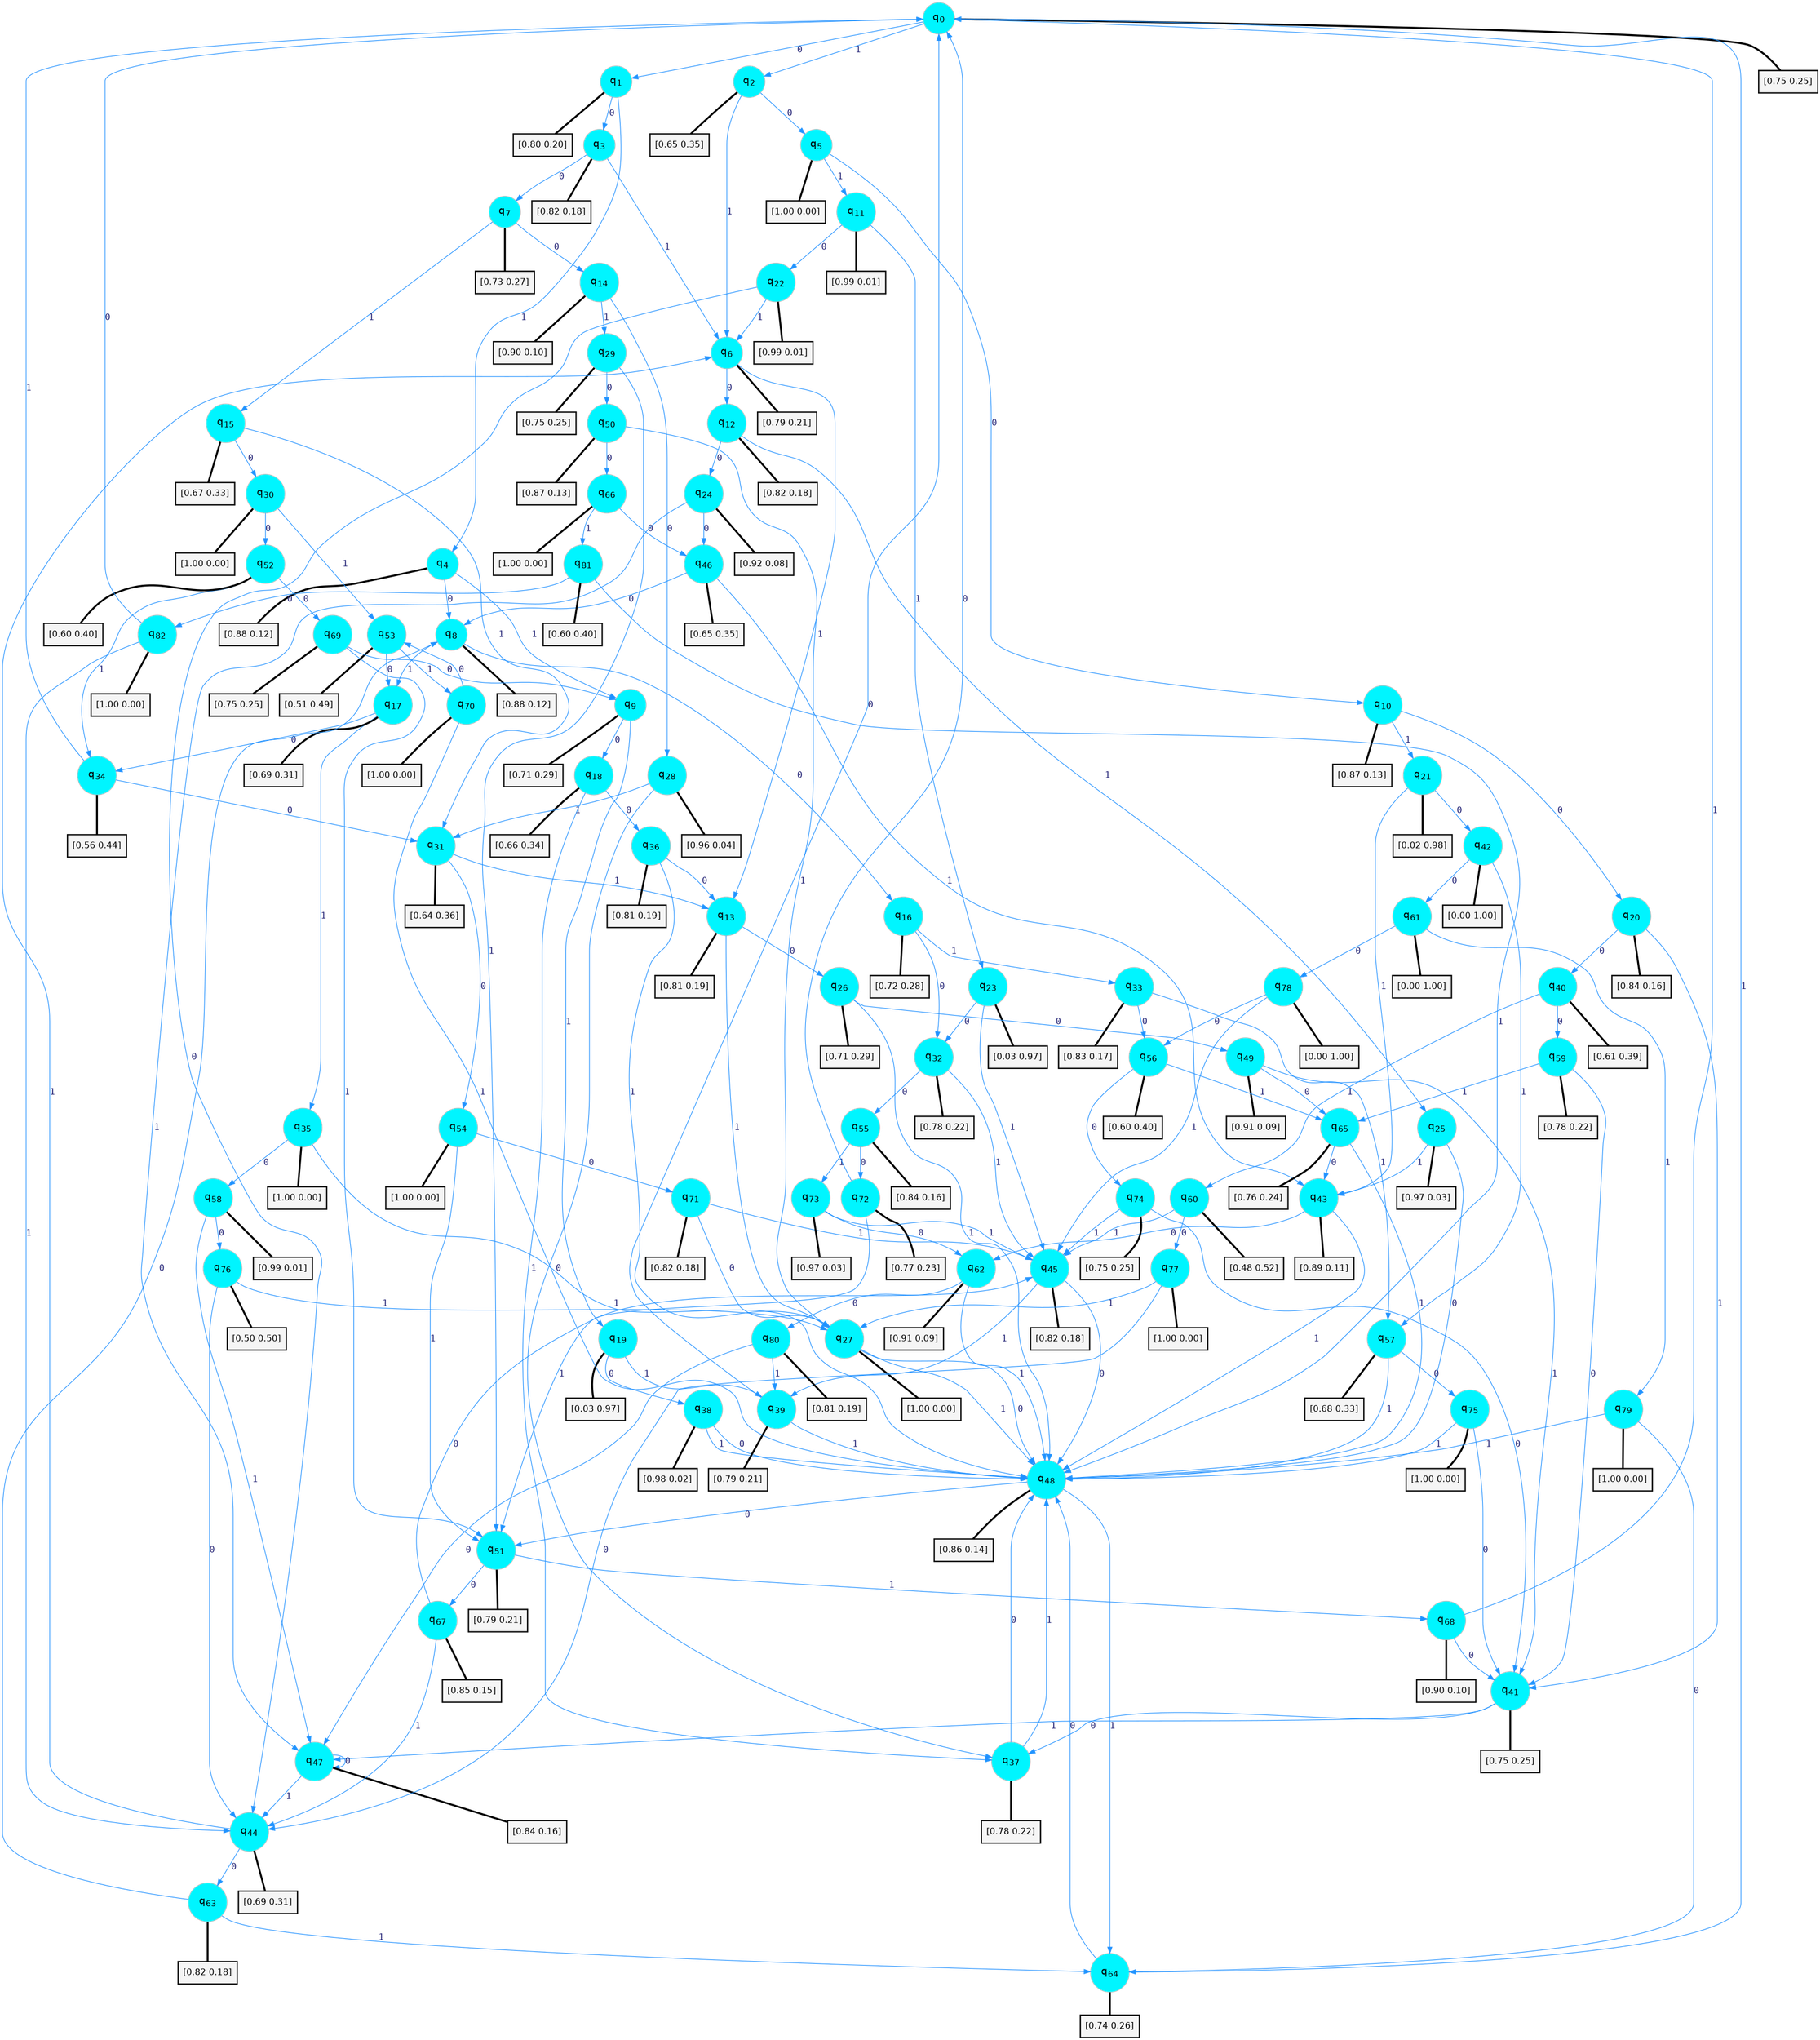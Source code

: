 digraph G {
graph [
bgcolor=transparent, dpi=300, rankdir=TD, size="40,25"];
node [
color=gray, fillcolor=turquoise1, fontcolor=black, fontname=Helvetica, fontsize=16, fontweight=bold, shape=circle, style=filled];
edge [
arrowsize=1, color=dodgerblue1, fontcolor=midnightblue, fontname=courier, fontweight=bold, penwidth=1, style=solid, weight=20];
0[label=<q<SUB>0</SUB>>];
1[label=<q<SUB>1</SUB>>];
2[label=<q<SUB>2</SUB>>];
3[label=<q<SUB>3</SUB>>];
4[label=<q<SUB>4</SUB>>];
5[label=<q<SUB>5</SUB>>];
6[label=<q<SUB>6</SUB>>];
7[label=<q<SUB>7</SUB>>];
8[label=<q<SUB>8</SUB>>];
9[label=<q<SUB>9</SUB>>];
10[label=<q<SUB>10</SUB>>];
11[label=<q<SUB>11</SUB>>];
12[label=<q<SUB>12</SUB>>];
13[label=<q<SUB>13</SUB>>];
14[label=<q<SUB>14</SUB>>];
15[label=<q<SUB>15</SUB>>];
16[label=<q<SUB>16</SUB>>];
17[label=<q<SUB>17</SUB>>];
18[label=<q<SUB>18</SUB>>];
19[label=<q<SUB>19</SUB>>];
20[label=<q<SUB>20</SUB>>];
21[label=<q<SUB>21</SUB>>];
22[label=<q<SUB>22</SUB>>];
23[label=<q<SUB>23</SUB>>];
24[label=<q<SUB>24</SUB>>];
25[label=<q<SUB>25</SUB>>];
26[label=<q<SUB>26</SUB>>];
27[label=<q<SUB>27</SUB>>];
28[label=<q<SUB>28</SUB>>];
29[label=<q<SUB>29</SUB>>];
30[label=<q<SUB>30</SUB>>];
31[label=<q<SUB>31</SUB>>];
32[label=<q<SUB>32</SUB>>];
33[label=<q<SUB>33</SUB>>];
34[label=<q<SUB>34</SUB>>];
35[label=<q<SUB>35</SUB>>];
36[label=<q<SUB>36</SUB>>];
37[label=<q<SUB>37</SUB>>];
38[label=<q<SUB>38</SUB>>];
39[label=<q<SUB>39</SUB>>];
40[label=<q<SUB>40</SUB>>];
41[label=<q<SUB>41</SUB>>];
42[label=<q<SUB>42</SUB>>];
43[label=<q<SUB>43</SUB>>];
44[label=<q<SUB>44</SUB>>];
45[label=<q<SUB>45</SUB>>];
46[label=<q<SUB>46</SUB>>];
47[label=<q<SUB>47</SUB>>];
48[label=<q<SUB>48</SUB>>];
49[label=<q<SUB>49</SUB>>];
50[label=<q<SUB>50</SUB>>];
51[label=<q<SUB>51</SUB>>];
52[label=<q<SUB>52</SUB>>];
53[label=<q<SUB>53</SUB>>];
54[label=<q<SUB>54</SUB>>];
55[label=<q<SUB>55</SUB>>];
56[label=<q<SUB>56</SUB>>];
57[label=<q<SUB>57</SUB>>];
58[label=<q<SUB>58</SUB>>];
59[label=<q<SUB>59</SUB>>];
60[label=<q<SUB>60</SUB>>];
61[label=<q<SUB>61</SUB>>];
62[label=<q<SUB>62</SUB>>];
63[label=<q<SUB>63</SUB>>];
64[label=<q<SUB>64</SUB>>];
65[label=<q<SUB>65</SUB>>];
66[label=<q<SUB>66</SUB>>];
67[label=<q<SUB>67</SUB>>];
68[label=<q<SUB>68</SUB>>];
69[label=<q<SUB>69</SUB>>];
70[label=<q<SUB>70</SUB>>];
71[label=<q<SUB>71</SUB>>];
72[label=<q<SUB>72</SUB>>];
73[label=<q<SUB>73</SUB>>];
74[label=<q<SUB>74</SUB>>];
75[label=<q<SUB>75</SUB>>];
76[label=<q<SUB>76</SUB>>];
77[label=<q<SUB>77</SUB>>];
78[label=<q<SUB>78</SUB>>];
79[label=<q<SUB>79</SUB>>];
80[label=<q<SUB>80</SUB>>];
81[label=<q<SUB>81</SUB>>];
82[label=<q<SUB>82</SUB>>];
83[label="[0.75 0.25]", shape=box,fontcolor=black, fontname=Helvetica, fontsize=14, penwidth=2, fillcolor=whitesmoke,color=black];
84[label="[0.80 0.20]", shape=box,fontcolor=black, fontname=Helvetica, fontsize=14, penwidth=2, fillcolor=whitesmoke,color=black];
85[label="[0.65 0.35]", shape=box,fontcolor=black, fontname=Helvetica, fontsize=14, penwidth=2, fillcolor=whitesmoke,color=black];
86[label="[0.82 0.18]", shape=box,fontcolor=black, fontname=Helvetica, fontsize=14, penwidth=2, fillcolor=whitesmoke,color=black];
87[label="[0.88 0.12]", shape=box,fontcolor=black, fontname=Helvetica, fontsize=14, penwidth=2, fillcolor=whitesmoke,color=black];
88[label="[1.00 0.00]", shape=box,fontcolor=black, fontname=Helvetica, fontsize=14, penwidth=2, fillcolor=whitesmoke,color=black];
89[label="[0.79 0.21]", shape=box,fontcolor=black, fontname=Helvetica, fontsize=14, penwidth=2, fillcolor=whitesmoke,color=black];
90[label="[0.73 0.27]", shape=box,fontcolor=black, fontname=Helvetica, fontsize=14, penwidth=2, fillcolor=whitesmoke,color=black];
91[label="[0.88 0.12]", shape=box,fontcolor=black, fontname=Helvetica, fontsize=14, penwidth=2, fillcolor=whitesmoke,color=black];
92[label="[0.71 0.29]", shape=box,fontcolor=black, fontname=Helvetica, fontsize=14, penwidth=2, fillcolor=whitesmoke,color=black];
93[label="[0.87 0.13]", shape=box,fontcolor=black, fontname=Helvetica, fontsize=14, penwidth=2, fillcolor=whitesmoke,color=black];
94[label="[0.99 0.01]", shape=box,fontcolor=black, fontname=Helvetica, fontsize=14, penwidth=2, fillcolor=whitesmoke,color=black];
95[label="[0.82 0.18]", shape=box,fontcolor=black, fontname=Helvetica, fontsize=14, penwidth=2, fillcolor=whitesmoke,color=black];
96[label="[0.81 0.19]", shape=box,fontcolor=black, fontname=Helvetica, fontsize=14, penwidth=2, fillcolor=whitesmoke,color=black];
97[label="[0.90 0.10]", shape=box,fontcolor=black, fontname=Helvetica, fontsize=14, penwidth=2, fillcolor=whitesmoke,color=black];
98[label="[0.67 0.33]", shape=box,fontcolor=black, fontname=Helvetica, fontsize=14, penwidth=2, fillcolor=whitesmoke,color=black];
99[label="[0.72 0.28]", shape=box,fontcolor=black, fontname=Helvetica, fontsize=14, penwidth=2, fillcolor=whitesmoke,color=black];
100[label="[0.69 0.31]", shape=box,fontcolor=black, fontname=Helvetica, fontsize=14, penwidth=2, fillcolor=whitesmoke,color=black];
101[label="[0.66 0.34]", shape=box,fontcolor=black, fontname=Helvetica, fontsize=14, penwidth=2, fillcolor=whitesmoke,color=black];
102[label="[0.03 0.97]", shape=box,fontcolor=black, fontname=Helvetica, fontsize=14, penwidth=2, fillcolor=whitesmoke,color=black];
103[label="[0.84 0.16]", shape=box,fontcolor=black, fontname=Helvetica, fontsize=14, penwidth=2, fillcolor=whitesmoke,color=black];
104[label="[0.02 0.98]", shape=box,fontcolor=black, fontname=Helvetica, fontsize=14, penwidth=2, fillcolor=whitesmoke,color=black];
105[label="[0.99 0.01]", shape=box,fontcolor=black, fontname=Helvetica, fontsize=14, penwidth=2, fillcolor=whitesmoke,color=black];
106[label="[0.03 0.97]", shape=box,fontcolor=black, fontname=Helvetica, fontsize=14, penwidth=2, fillcolor=whitesmoke,color=black];
107[label="[0.92 0.08]", shape=box,fontcolor=black, fontname=Helvetica, fontsize=14, penwidth=2, fillcolor=whitesmoke,color=black];
108[label="[0.97 0.03]", shape=box,fontcolor=black, fontname=Helvetica, fontsize=14, penwidth=2, fillcolor=whitesmoke,color=black];
109[label="[0.71 0.29]", shape=box,fontcolor=black, fontname=Helvetica, fontsize=14, penwidth=2, fillcolor=whitesmoke,color=black];
110[label="[1.00 0.00]", shape=box,fontcolor=black, fontname=Helvetica, fontsize=14, penwidth=2, fillcolor=whitesmoke,color=black];
111[label="[0.96 0.04]", shape=box,fontcolor=black, fontname=Helvetica, fontsize=14, penwidth=2, fillcolor=whitesmoke,color=black];
112[label="[0.75 0.25]", shape=box,fontcolor=black, fontname=Helvetica, fontsize=14, penwidth=2, fillcolor=whitesmoke,color=black];
113[label="[1.00 0.00]", shape=box,fontcolor=black, fontname=Helvetica, fontsize=14, penwidth=2, fillcolor=whitesmoke,color=black];
114[label="[0.64 0.36]", shape=box,fontcolor=black, fontname=Helvetica, fontsize=14, penwidth=2, fillcolor=whitesmoke,color=black];
115[label="[0.78 0.22]", shape=box,fontcolor=black, fontname=Helvetica, fontsize=14, penwidth=2, fillcolor=whitesmoke,color=black];
116[label="[0.83 0.17]", shape=box,fontcolor=black, fontname=Helvetica, fontsize=14, penwidth=2, fillcolor=whitesmoke,color=black];
117[label="[0.56 0.44]", shape=box,fontcolor=black, fontname=Helvetica, fontsize=14, penwidth=2, fillcolor=whitesmoke,color=black];
118[label="[1.00 0.00]", shape=box,fontcolor=black, fontname=Helvetica, fontsize=14, penwidth=2, fillcolor=whitesmoke,color=black];
119[label="[0.81 0.19]", shape=box,fontcolor=black, fontname=Helvetica, fontsize=14, penwidth=2, fillcolor=whitesmoke,color=black];
120[label="[0.78 0.22]", shape=box,fontcolor=black, fontname=Helvetica, fontsize=14, penwidth=2, fillcolor=whitesmoke,color=black];
121[label="[0.98 0.02]", shape=box,fontcolor=black, fontname=Helvetica, fontsize=14, penwidth=2, fillcolor=whitesmoke,color=black];
122[label="[0.79 0.21]", shape=box,fontcolor=black, fontname=Helvetica, fontsize=14, penwidth=2, fillcolor=whitesmoke,color=black];
123[label="[0.61 0.39]", shape=box,fontcolor=black, fontname=Helvetica, fontsize=14, penwidth=2, fillcolor=whitesmoke,color=black];
124[label="[0.75 0.25]", shape=box,fontcolor=black, fontname=Helvetica, fontsize=14, penwidth=2, fillcolor=whitesmoke,color=black];
125[label="[0.00 1.00]", shape=box,fontcolor=black, fontname=Helvetica, fontsize=14, penwidth=2, fillcolor=whitesmoke,color=black];
126[label="[0.89 0.11]", shape=box,fontcolor=black, fontname=Helvetica, fontsize=14, penwidth=2, fillcolor=whitesmoke,color=black];
127[label="[0.69 0.31]", shape=box,fontcolor=black, fontname=Helvetica, fontsize=14, penwidth=2, fillcolor=whitesmoke,color=black];
128[label="[0.82 0.18]", shape=box,fontcolor=black, fontname=Helvetica, fontsize=14, penwidth=2, fillcolor=whitesmoke,color=black];
129[label="[0.65 0.35]", shape=box,fontcolor=black, fontname=Helvetica, fontsize=14, penwidth=2, fillcolor=whitesmoke,color=black];
130[label="[0.84 0.16]", shape=box,fontcolor=black, fontname=Helvetica, fontsize=14, penwidth=2, fillcolor=whitesmoke,color=black];
131[label="[0.86 0.14]", shape=box,fontcolor=black, fontname=Helvetica, fontsize=14, penwidth=2, fillcolor=whitesmoke,color=black];
132[label="[0.91 0.09]", shape=box,fontcolor=black, fontname=Helvetica, fontsize=14, penwidth=2, fillcolor=whitesmoke,color=black];
133[label="[0.87 0.13]", shape=box,fontcolor=black, fontname=Helvetica, fontsize=14, penwidth=2, fillcolor=whitesmoke,color=black];
134[label="[0.79 0.21]", shape=box,fontcolor=black, fontname=Helvetica, fontsize=14, penwidth=2, fillcolor=whitesmoke,color=black];
135[label="[0.60 0.40]", shape=box,fontcolor=black, fontname=Helvetica, fontsize=14, penwidth=2, fillcolor=whitesmoke,color=black];
136[label="[0.51 0.49]", shape=box,fontcolor=black, fontname=Helvetica, fontsize=14, penwidth=2, fillcolor=whitesmoke,color=black];
137[label="[1.00 0.00]", shape=box,fontcolor=black, fontname=Helvetica, fontsize=14, penwidth=2, fillcolor=whitesmoke,color=black];
138[label="[0.84 0.16]", shape=box,fontcolor=black, fontname=Helvetica, fontsize=14, penwidth=2, fillcolor=whitesmoke,color=black];
139[label="[0.60 0.40]", shape=box,fontcolor=black, fontname=Helvetica, fontsize=14, penwidth=2, fillcolor=whitesmoke,color=black];
140[label="[0.68 0.33]", shape=box,fontcolor=black, fontname=Helvetica, fontsize=14, penwidth=2, fillcolor=whitesmoke,color=black];
141[label="[0.99 0.01]", shape=box,fontcolor=black, fontname=Helvetica, fontsize=14, penwidth=2, fillcolor=whitesmoke,color=black];
142[label="[0.78 0.22]", shape=box,fontcolor=black, fontname=Helvetica, fontsize=14, penwidth=2, fillcolor=whitesmoke,color=black];
143[label="[0.48 0.52]", shape=box,fontcolor=black, fontname=Helvetica, fontsize=14, penwidth=2, fillcolor=whitesmoke,color=black];
144[label="[0.00 1.00]", shape=box,fontcolor=black, fontname=Helvetica, fontsize=14, penwidth=2, fillcolor=whitesmoke,color=black];
145[label="[0.91 0.09]", shape=box,fontcolor=black, fontname=Helvetica, fontsize=14, penwidth=2, fillcolor=whitesmoke,color=black];
146[label="[0.82 0.18]", shape=box,fontcolor=black, fontname=Helvetica, fontsize=14, penwidth=2, fillcolor=whitesmoke,color=black];
147[label="[0.74 0.26]", shape=box,fontcolor=black, fontname=Helvetica, fontsize=14, penwidth=2, fillcolor=whitesmoke,color=black];
148[label="[0.76 0.24]", shape=box,fontcolor=black, fontname=Helvetica, fontsize=14, penwidth=2, fillcolor=whitesmoke,color=black];
149[label="[1.00 0.00]", shape=box,fontcolor=black, fontname=Helvetica, fontsize=14, penwidth=2, fillcolor=whitesmoke,color=black];
150[label="[0.85 0.15]", shape=box,fontcolor=black, fontname=Helvetica, fontsize=14, penwidth=2, fillcolor=whitesmoke,color=black];
151[label="[0.90 0.10]", shape=box,fontcolor=black, fontname=Helvetica, fontsize=14, penwidth=2, fillcolor=whitesmoke,color=black];
152[label="[0.75 0.25]", shape=box,fontcolor=black, fontname=Helvetica, fontsize=14, penwidth=2, fillcolor=whitesmoke,color=black];
153[label="[1.00 0.00]", shape=box,fontcolor=black, fontname=Helvetica, fontsize=14, penwidth=2, fillcolor=whitesmoke,color=black];
154[label="[0.82 0.18]", shape=box,fontcolor=black, fontname=Helvetica, fontsize=14, penwidth=2, fillcolor=whitesmoke,color=black];
155[label="[0.77 0.23]", shape=box,fontcolor=black, fontname=Helvetica, fontsize=14, penwidth=2, fillcolor=whitesmoke,color=black];
156[label="[0.97 0.03]", shape=box,fontcolor=black, fontname=Helvetica, fontsize=14, penwidth=2, fillcolor=whitesmoke,color=black];
157[label="[0.75 0.25]", shape=box,fontcolor=black, fontname=Helvetica, fontsize=14, penwidth=2, fillcolor=whitesmoke,color=black];
158[label="[1.00 0.00]", shape=box,fontcolor=black, fontname=Helvetica, fontsize=14, penwidth=2, fillcolor=whitesmoke,color=black];
159[label="[0.50 0.50]", shape=box,fontcolor=black, fontname=Helvetica, fontsize=14, penwidth=2, fillcolor=whitesmoke,color=black];
160[label="[1.00 0.00]", shape=box,fontcolor=black, fontname=Helvetica, fontsize=14, penwidth=2, fillcolor=whitesmoke,color=black];
161[label="[0.00 1.00]", shape=box,fontcolor=black, fontname=Helvetica, fontsize=14, penwidth=2, fillcolor=whitesmoke,color=black];
162[label="[1.00 0.00]", shape=box,fontcolor=black, fontname=Helvetica, fontsize=14, penwidth=2, fillcolor=whitesmoke,color=black];
163[label="[0.81 0.19]", shape=box,fontcolor=black, fontname=Helvetica, fontsize=14, penwidth=2, fillcolor=whitesmoke,color=black];
164[label="[0.60 0.40]", shape=box,fontcolor=black, fontname=Helvetica, fontsize=14, penwidth=2, fillcolor=whitesmoke,color=black];
165[label="[1.00 0.00]", shape=box,fontcolor=black, fontname=Helvetica, fontsize=14, penwidth=2, fillcolor=whitesmoke,color=black];
0->1 [label=0];
0->2 [label=1];
0->83 [arrowhead=none, penwidth=3,color=black];
1->3 [label=0];
1->4 [label=1];
1->84 [arrowhead=none, penwidth=3,color=black];
2->5 [label=0];
2->6 [label=1];
2->85 [arrowhead=none, penwidth=3,color=black];
3->7 [label=0];
3->6 [label=1];
3->86 [arrowhead=none, penwidth=3,color=black];
4->8 [label=0];
4->9 [label=1];
4->87 [arrowhead=none, penwidth=3,color=black];
5->10 [label=0];
5->11 [label=1];
5->88 [arrowhead=none, penwidth=3,color=black];
6->12 [label=0];
6->13 [label=1];
6->89 [arrowhead=none, penwidth=3,color=black];
7->14 [label=0];
7->15 [label=1];
7->90 [arrowhead=none, penwidth=3,color=black];
8->16 [label=0];
8->17 [label=1];
8->91 [arrowhead=none, penwidth=3,color=black];
9->18 [label=0];
9->19 [label=1];
9->92 [arrowhead=none, penwidth=3,color=black];
10->20 [label=0];
10->21 [label=1];
10->93 [arrowhead=none, penwidth=3,color=black];
11->22 [label=0];
11->23 [label=1];
11->94 [arrowhead=none, penwidth=3,color=black];
12->24 [label=0];
12->25 [label=1];
12->95 [arrowhead=none, penwidth=3,color=black];
13->26 [label=0];
13->27 [label=1];
13->96 [arrowhead=none, penwidth=3,color=black];
14->28 [label=0];
14->29 [label=1];
14->97 [arrowhead=none, penwidth=3,color=black];
15->30 [label=0];
15->31 [label=1];
15->98 [arrowhead=none, penwidth=3,color=black];
16->32 [label=0];
16->33 [label=1];
16->99 [arrowhead=none, penwidth=3,color=black];
17->34 [label=0];
17->35 [label=1];
17->100 [arrowhead=none, penwidth=3,color=black];
18->36 [label=0];
18->37 [label=1];
18->101 [arrowhead=none, penwidth=3,color=black];
19->38 [label=0];
19->39 [label=1];
19->102 [arrowhead=none, penwidth=3,color=black];
20->40 [label=0];
20->41 [label=1];
20->103 [arrowhead=none, penwidth=3,color=black];
21->42 [label=0];
21->43 [label=1];
21->104 [arrowhead=none, penwidth=3,color=black];
22->44 [label=0];
22->6 [label=1];
22->105 [arrowhead=none, penwidth=3,color=black];
23->32 [label=0];
23->45 [label=1];
23->106 [arrowhead=none, penwidth=3,color=black];
24->46 [label=0];
24->47 [label=1];
24->107 [arrowhead=none, penwidth=3,color=black];
25->48 [label=0];
25->43 [label=1];
25->108 [arrowhead=none, penwidth=3,color=black];
26->49 [label=0];
26->48 [label=1];
26->109 [arrowhead=none, penwidth=3,color=black];
27->48 [label=0];
27->48 [label=1];
27->110 [arrowhead=none, penwidth=3,color=black];
28->37 [label=0];
28->31 [label=1];
28->111 [arrowhead=none, penwidth=3,color=black];
29->50 [label=0];
29->51 [label=1];
29->112 [arrowhead=none, penwidth=3,color=black];
30->52 [label=0];
30->53 [label=1];
30->113 [arrowhead=none, penwidth=3,color=black];
31->54 [label=0];
31->13 [label=1];
31->114 [arrowhead=none, penwidth=3,color=black];
32->55 [label=0];
32->45 [label=1];
32->115 [arrowhead=none, penwidth=3,color=black];
33->56 [label=0];
33->57 [label=1];
33->116 [arrowhead=none, penwidth=3,color=black];
34->31 [label=0];
34->0 [label=1];
34->117 [arrowhead=none, penwidth=3,color=black];
35->58 [label=0];
35->48 [label=1];
35->118 [arrowhead=none, penwidth=3,color=black];
36->13 [label=0];
36->27 [label=1];
36->119 [arrowhead=none, penwidth=3,color=black];
37->48 [label=0];
37->48 [label=1];
37->120 [arrowhead=none, penwidth=3,color=black];
38->48 [label=0];
38->48 [label=1];
38->121 [arrowhead=none, penwidth=3,color=black];
39->0 [label=0];
39->48 [label=1];
39->122 [arrowhead=none, penwidth=3,color=black];
40->59 [label=0];
40->60 [label=1];
40->123 [arrowhead=none, penwidth=3,color=black];
41->37 [label=0];
41->47 [label=1];
41->124 [arrowhead=none, penwidth=3,color=black];
42->61 [label=0];
42->57 [label=1];
42->125 [arrowhead=none, penwidth=3,color=black];
43->62 [label=0];
43->48 [label=1];
43->126 [arrowhead=none, penwidth=3,color=black];
44->63 [label=0];
44->6 [label=1];
44->127 [arrowhead=none, penwidth=3,color=black];
45->48 [label=0];
45->39 [label=1];
45->128 [arrowhead=none, penwidth=3,color=black];
46->8 [label=0];
46->43 [label=1];
46->129 [arrowhead=none, penwidth=3,color=black];
47->47 [label=0];
47->44 [label=1];
47->130 [arrowhead=none, penwidth=3,color=black];
48->51 [label=0];
48->64 [label=1];
48->131 [arrowhead=none, penwidth=3,color=black];
49->65 [label=0];
49->41 [label=1];
49->132 [arrowhead=none, penwidth=3,color=black];
50->66 [label=0];
50->27 [label=1];
50->133 [arrowhead=none, penwidth=3,color=black];
51->67 [label=0];
51->68 [label=1];
51->134 [arrowhead=none, penwidth=3,color=black];
52->69 [label=0];
52->34 [label=1];
52->135 [arrowhead=none, penwidth=3,color=black];
53->17 [label=0];
53->70 [label=1];
53->136 [arrowhead=none, penwidth=3,color=black];
54->71 [label=0];
54->51 [label=1];
54->137 [arrowhead=none, penwidth=3,color=black];
55->72 [label=0];
55->73 [label=1];
55->138 [arrowhead=none, penwidth=3,color=black];
56->74 [label=0];
56->65 [label=1];
56->139 [arrowhead=none, penwidth=3,color=black];
57->75 [label=0];
57->48 [label=1];
57->140 [arrowhead=none, penwidth=3,color=black];
58->76 [label=0];
58->47 [label=1];
58->141 [arrowhead=none, penwidth=3,color=black];
59->41 [label=0];
59->65 [label=1];
59->142 [arrowhead=none, penwidth=3,color=black];
60->77 [label=0];
60->45 [label=1];
60->143 [arrowhead=none, penwidth=3,color=black];
61->78 [label=0];
61->79 [label=1];
61->144 [arrowhead=none, penwidth=3,color=black];
62->80 [label=0];
62->48 [label=1];
62->145 [arrowhead=none, penwidth=3,color=black];
63->8 [label=0];
63->64 [label=1];
63->146 [arrowhead=none, penwidth=3,color=black];
64->48 [label=0];
64->0 [label=1];
64->147 [arrowhead=none, penwidth=3,color=black];
65->43 [label=0];
65->48 [label=1];
65->148 [arrowhead=none, penwidth=3,color=black];
66->46 [label=0];
66->81 [label=1];
66->149 [arrowhead=none, penwidth=3,color=black];
67->45 [label=0];
67->44 [label=1];
67->150 [arrowhead=none, penwidth=3,color=black];
68->41 [label=0];
68->0 [label=1];
68->151 [arrowhead=none, penwidth=3,color=black];
69->9 [label=0];
69->51 [label=1];
69->152 [arrowhead=none, penwidth=3,color=black];
70->53 [label=0];
70->48 [label=1];
70->153 [arrowhead=none, penwidth=3,color=black];
71->27 [label=0];
71->45 [label=1];
71->154 [arrowhead=none, penwidth=3,color=black];
72->0 [label=0];
72->51 [label=1];
72->155 [arrowhead=none, penwidth=3,color=black];
73->62 [label=0];
73->45 [label=1];
73->156 [arrowhead=none, penwidth=3,color=black];
74->41 [label=0];
74->45 [label=1];
74->157 [arrowhead=none, penwidth=3,color=black];
75->41 [label=0];
75->48 [label=1];
75->158 [arrowhead=none, penwidth=3,color=black];
76->44 [label=0];
76->27 [label=1];
76->159 [arrowhead=none, penwidth=3,color=black];
77->44 [label=0];
77->27 [label=1];
77->160 [arrowhead=none, penwidth=3,color=black];
78->56 [label=0];
78->45 [label=1];
78->161 [arrowhead=none, penwidth=3,color=black];
79->64 [label=0];
79->48 [label=1];
79->162 [arrowhead=none, penwidth=3,color=black];
80->47 [label=0];
80->39 [label=1];
80->163 [arrowhead=none, penwidth=3,color=black];
81->82 [label=0];
81->48 [label=1];
81->164 [arrowhead=none, penwidth=3,color=black];
82->0 [label=0];
82->44 [label=1];
82->165 [arrowhead=none, penwidth=3,color=black];
}
